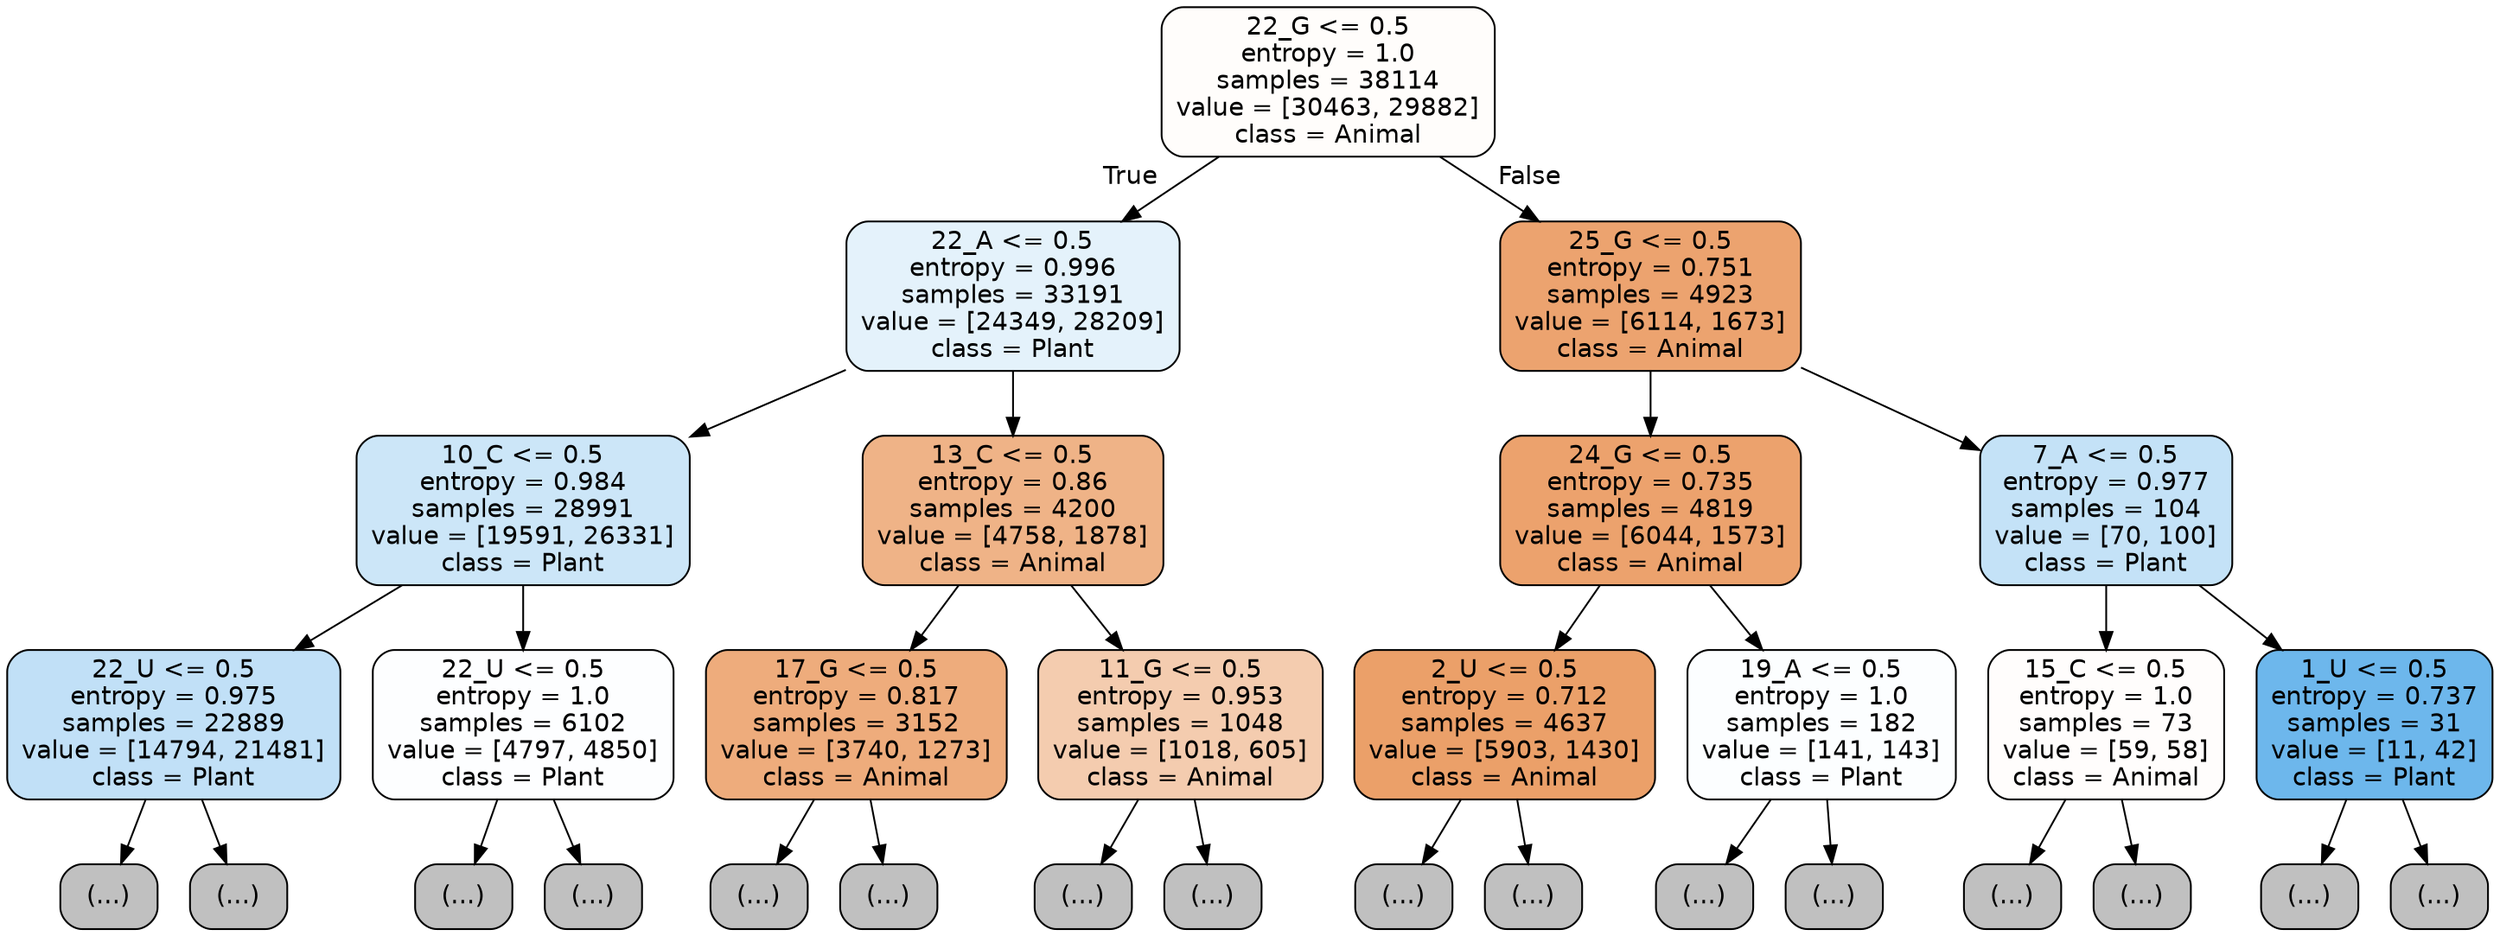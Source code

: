 digraph Tree {
node [shape=box, style="filled, rounded", color="black", fontname="helvetica"] ;
edge [fontname="helvetica"] ;
0 [label="22_G <= 0.5\nentropy = 1.0\nsamples = 38114\nvalue = [30463, 29882]\nclass = Animal", fillcolor="#fffdfb"] ;
1 [label="22_A <= 0.5\nentropy = 0.996\nsamples = 33191\nvalue = [24349, 28209]\nclass = Plant", fillcolor="#e4f2fb"] ;
0 -> 1 [labeldistance=2.5, labelangle=45, headlabel="True"] ;
2 [label="10_C <= 0.5\nentropy = 0.984\nsamples = 28991\nvalue = [19591, 26331]\nclass = Plant", fillcolor="#cce6f8"] ;
1 -> 2 ;
3 [label="22_U <= 0.5\nentropy = 0.975\nsamples = 22889\nvalue = [14794, 21481]\nclass = Plant", fillcolor="#c1e0f7"] ;
2 -> 3 ;
4 [label="(...)", fillcolor="#C0C0C0"] ;
3 -> 4 ;
8395 [label="(...)", fillcolor="#C0C0C0"] ;
3 -> 8395 ;
9852 [label="22_U <= 0.5\nentropy = 1.0\nsamples = 6102\nvalue = [4797, 4850]\nclass = Plant", fillcolor="#fdfeff"] ;
2 -> 9852 ;
9853 [label="(...)", fillcolor="#C0C0C0"] ;
9852 -> 9853 ;
12148 [label="(...)", fillcolor="#C0C0C0"] ;
9852 -> 12148 ;
12577 [label="13_C <= 0.5\nentropy = 0.86\nsamples = 4200\nvalue = [4758, 1878]\nclass = Animal", fillcolor="#efb387"] ;
1 -> 12577 ;
12578 [label="17_G <= 0.5\nentropy = 0.817\nsamples = 3152\nvalue = [3740, 1273]\nclass = Animal", fillcolor="#eeac7c"] ;
12577 -> 12578 ;
12579 [label="(...)", fillcolor="#C0C0C0"] ;
12578 -> 12579 ;
13690 [label="(...)", fillcolor="#C0C0C0"] ;
12578 -> 13690 ;
14113 [label="11_G <= 0.5\nentropy = 0.953\nsamples = 1048\nvalue = [1018, 605]\nclass = Animal", fillcolor="#f4ccaf"] ;
12577 -> 14113 ;
14114 [label="(...)", fillcolor="#C0C0C0"] ;
14113 -> 14114 ;
14483 [label="(...)", fillcolor="#C0C0C0"] ;
14113 -> 14483 ;
14554 [label="25_G <= 0.5\nentropy = 0.751\nsamples = 4923\nvalue = [6114, 1673]\nclass = Animal", fillcolor="#eca36f"] ;
0 -> 14554 [labeldistance=2.5, labelangle=-45, headlabel="False"] ;
14555 [label="24_G <= 0.5\nentropy = 0.735\nsamples = 4819\nvalue = [6044, 1573]\nclass = Animal", fillcolor="#eca26d"] ;
14554 -> 14555 ;
14556 [label="2_U <= 0.5\nentropy = 0.712\nsamples = 4637\nvalue = [5903, 1430]\nclass = Animal", fillcolor="#eba069"] ;
14555 -> 14556 ;
14557 [label="(...)", fillcolor="#C0C0C0"] ;
14556 -> 14557 ;
15898 [label="(...)", fillcolor="#C0C0C0"] ;
14556 -> 15898 ;
16331 [label="19_A <= 0.5\nentropy = 1.0\nsamples = 182\nvalue = [141, 143]\nclass = Plant", fillcolor="#fcfeff"] ;
14555 -> 16331 ;
16332 [label="(...)", fillcolor="#C0C0C0"] ;
16331 -> 16332 ;
16413 [label="(...)", fillcolor="#C0C0C0"] ;
16331 -> 16413 ;
16438 [label="7_A <= 0.5\nentropy = 0.977\nsamples = 104\nvalue = [70, 100]\nclass = Plant", fillcolor="#c4e2f7"] ;
14554 -> 16438 ;
16439 [label="15_C <= 0.5\nentropy = 1.0\nsamples = 73\nvalue = [59, 58]\nclass = Animal", fillcolor="#fffdfc"] ;
16438 -> 16439 ;
16440 [label="(...)", fillcolor="#C0C0C0"] ;
16439 -> 16440 ;
16479 [label="(...)", fillcolor="#C0C0C0"] ;
16439 -> 16479 ;
16480 [label="1_U <= 0.5\nentropy = 0.737\nsamples = 31\nvalue = [11, 42]\nclass = Plant", fillcolor="#6db7ec"] ;
16438 -> 16480 ;
16481 [label="(...)", fillcolor="#C0C0C0"] ;
16480 -> 16481 ;
16488 [label="(...)", fillcolor="#C0C0C0"] ;
16480 -> 16488 ;
}